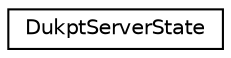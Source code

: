 digraph "Graphical Class Hierarchy"
{
 // LATEX_PDF_SIZE
  edge [fontname="Helvetica",fontsize="10",labelfontname="Helvetica",labelfontsize="10"];
  node [fontname="Helvetica",fontsize="10",shape=record];
  rankdir="LR";
  Node0 [label="DukptServerState",height=0.2,width=0.4,color="black", fillcolor="white", style="filled",URL="$class_dukpt_server_state.html",tooltip="DUKPTServer host state container"];
}
